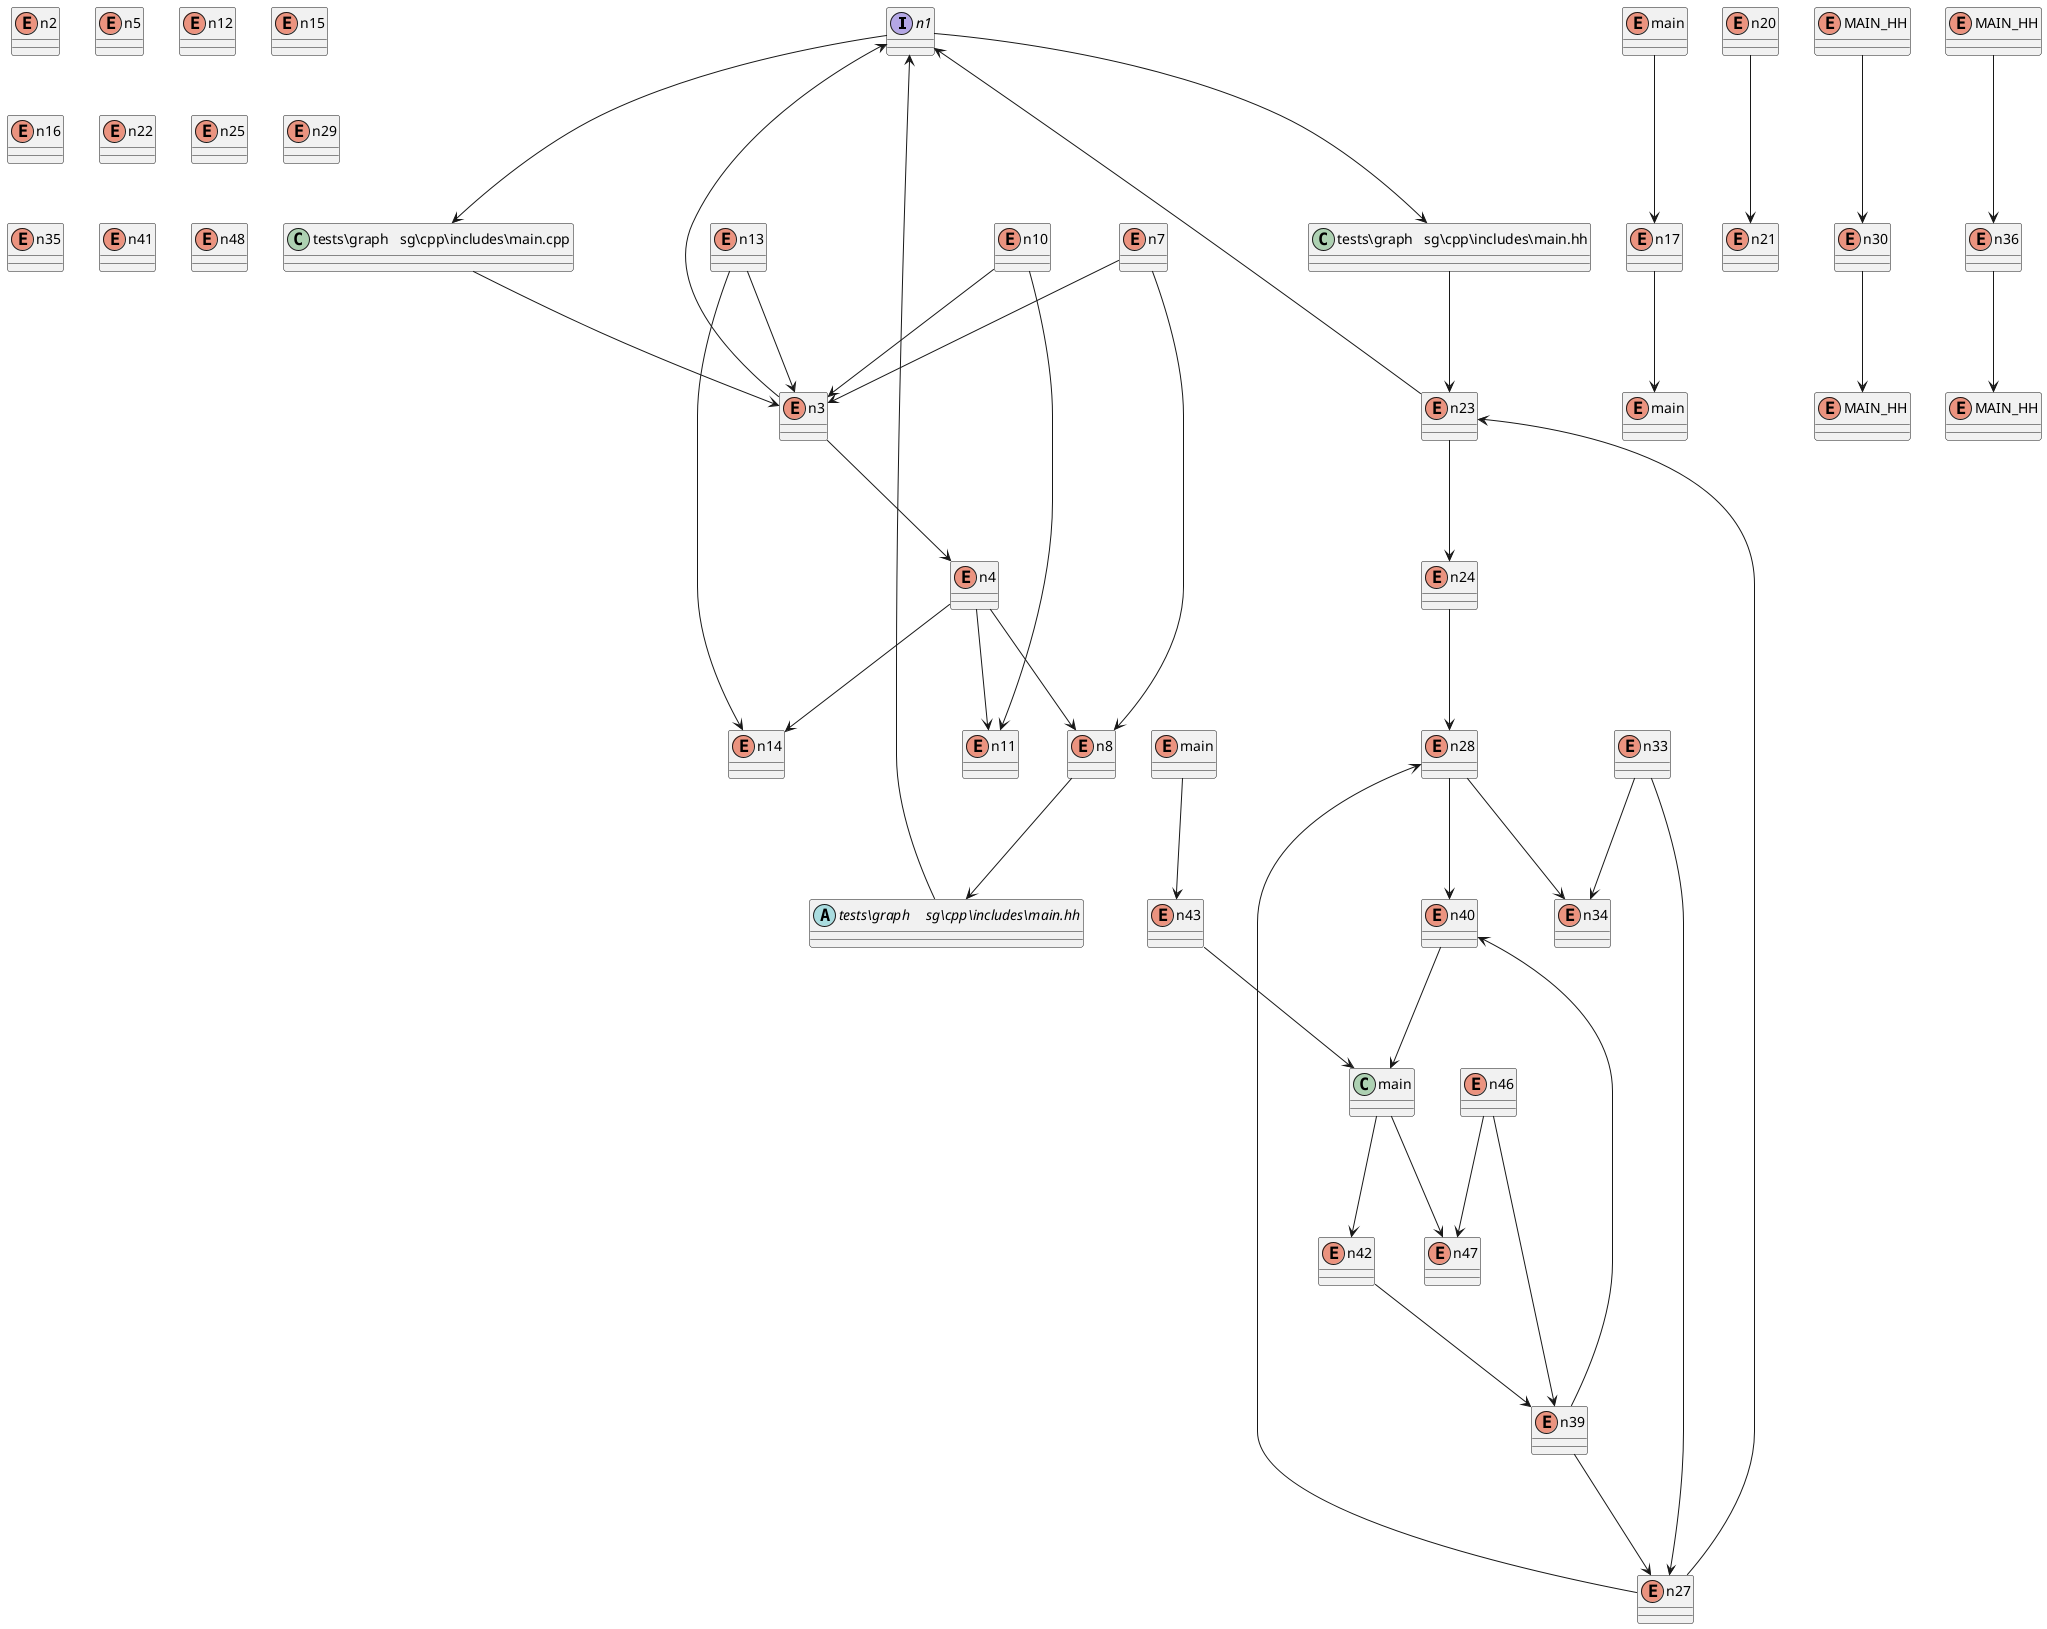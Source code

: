 @startuml
interface n1
enum n2
enum n3
enum n4
enum n5
class n6 as "tests\graph\tsg\cpp\includes\main.cpp"
enum n7
enum n8
abstract n9 as "tests\graph\tsg\cpp\includes\main.hh"
enum n10
enum n11
enum n12
enum n13
enum n14
enum n15
enum n16
enum n17
enum n18 as "main"
enum n19 as "main"
enum n20
enum n21
enum n22
enum n23
enum n24
enum n25
class n26 as "tests\graph\tsg\cpp\includes\main.hh"
enum n27
enum n28
enum n29
enum n30
enum n31 as "MAIN_HH"
enum n32 as "MAIN_HH"
enum n33
enum n34
enum n35
enum n36
enum n37 as "MAIN_HH"
enum n38 as "MAIN_HH"
enum n39
enum n40
enum n41
enum n42
enum n43
class n44 as "main"
enum n45 as "main"
enum n46
enum n47
enum n48
n1 ---> n6
n1 ---> n26
n3 ---> n1
n3 ---> n4
n4 ---> n8
n4 ---> n11
n4 ---> n14
n6 ---> n3
n7 ---> n3
n7 ---> n8
n8 ---> n9
n9 ---> n1
n10 ---> n3
n10 ---> n11
n13 ---> n3
n13 ---> n14
n17 ---> n18
n19 ---> n17
n20 ---> n21
n23 ---> n1
n23 ---> n24
n24 ---> n28
n26 ---> n23
n27 ---> n23
n27 ---> n28
n28 ---> n34
n28 ---> n40
n30 ---> n31
n32 ---> n30
n33 ---> n27
n33 ---> n34
n36 ---> n37
n38 ---> n36
n39 ---> n27
n39 ---> n40
n40 ---> n44
n42 ---> n39
n43 ---> n44
n44 ---> n42
n44 ---> n47
n45 ---> n43
n46 ---> n39
n46 ---> n47
@enduml
